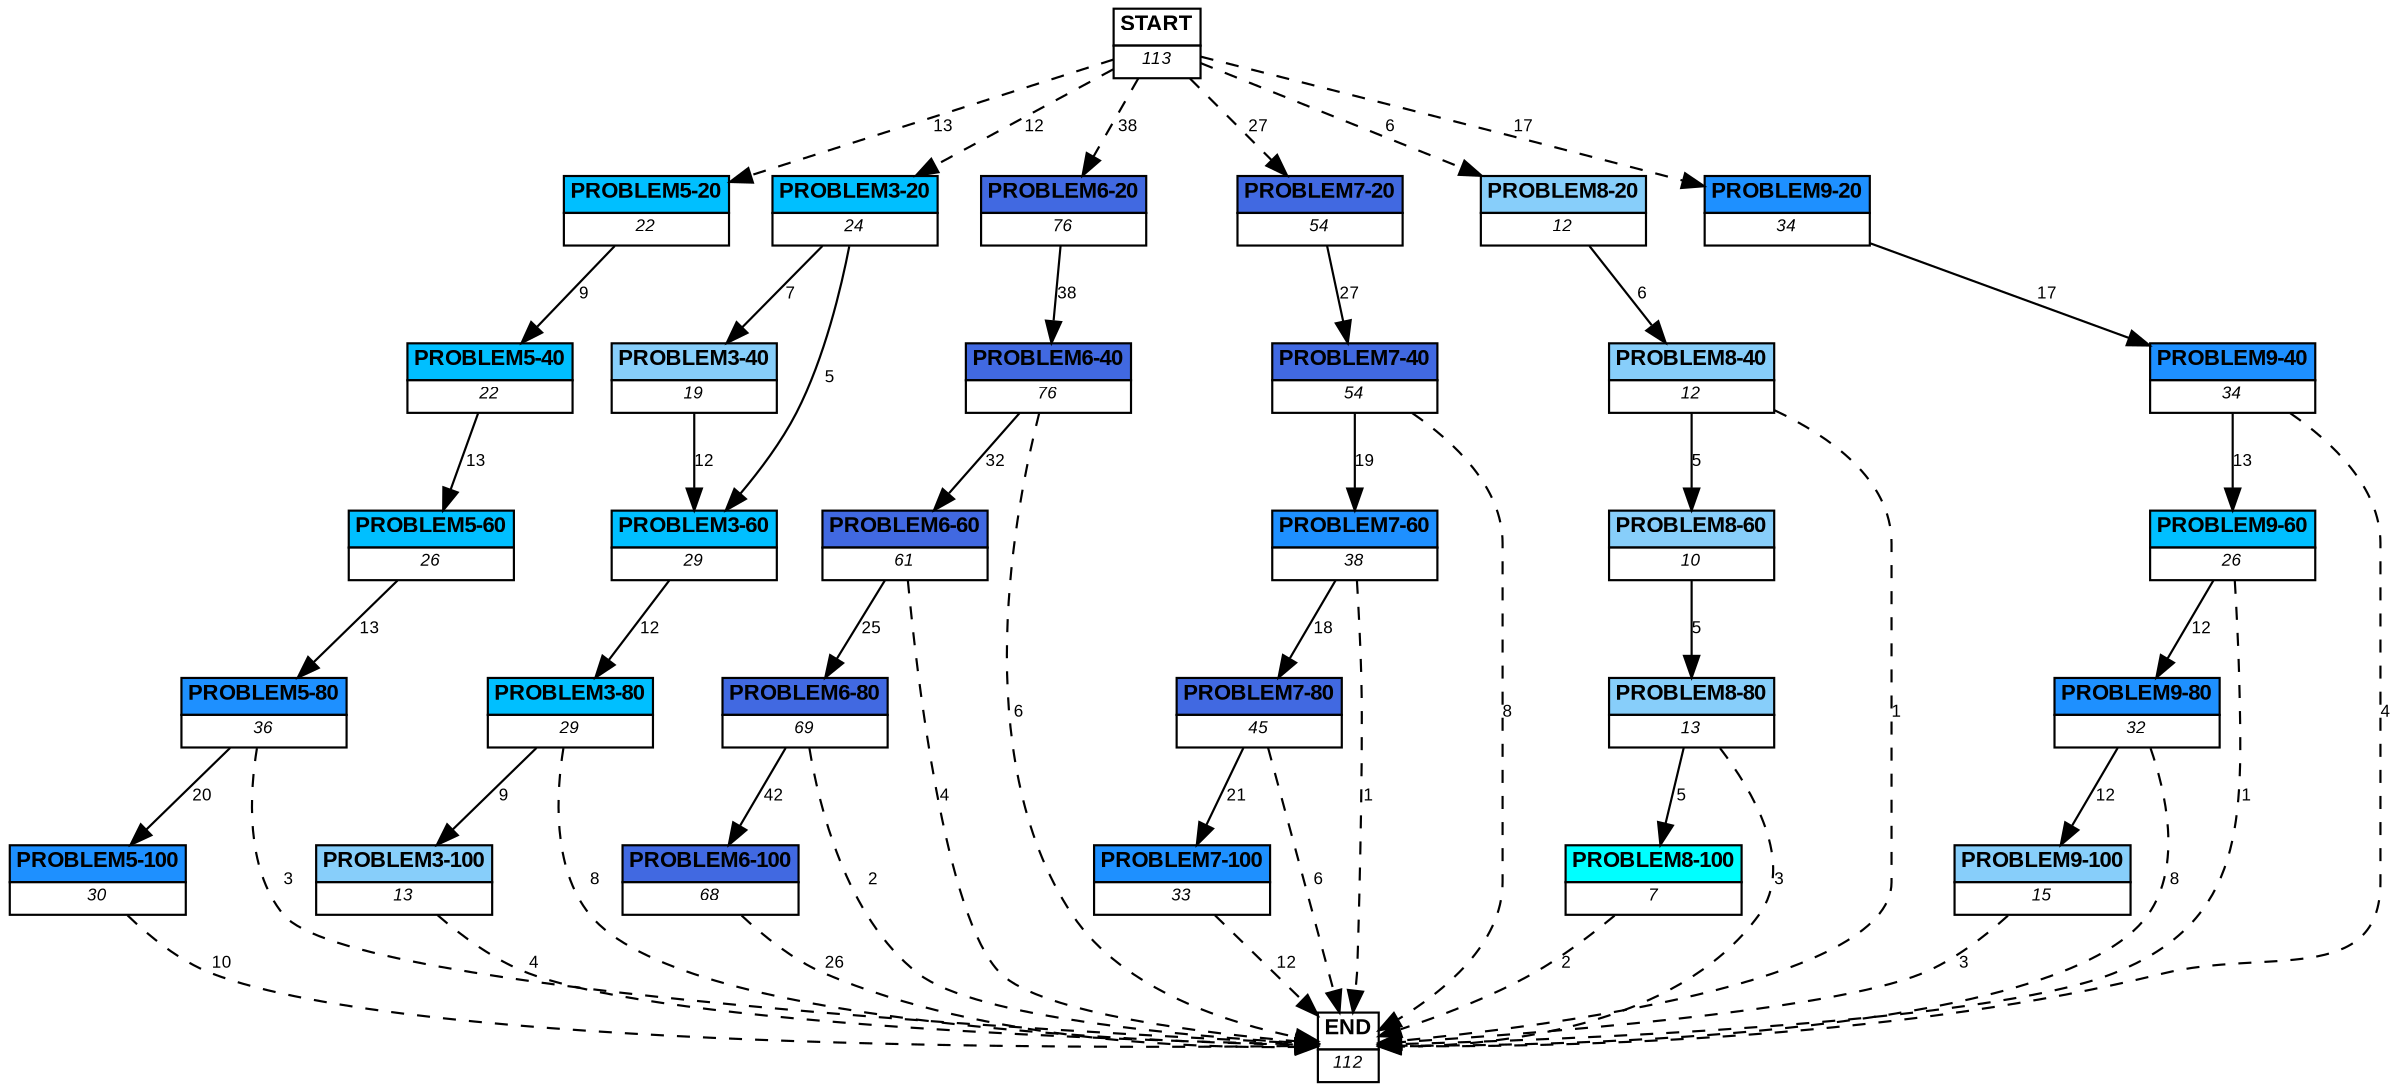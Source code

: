 digraph graphname {
	dpi = 150
	size="16,11!";
	margin = 0;
"PROBLEM5-20" [shape=plain, label=<<table border="0" cellborder="1" cellspacing="0"><tr><td bgcolor="deepskyblue"><FONT face="Arial" POINT-SIZE="10"><b>PROBLEM5-20</b></FONT></td></tr><tr><td bgcolor="white"><FONT face="Arial" POINT-SIZE="8"><i>22</i></FONT></td></tr></table>>]
"PROBLEM5-40" [shape=plain, label=<<table border="0" cellborder="1" cellspacing="0"><tr><td bgcolor="deepskyblue"><FONT face="Arial" POINT-SIZE="10"><b>PROBLEM5-40</b></FONT></td></tr><tr><td bgcolor="white"><FONT face="Arial" POINT-SIZE="8"><i>22</i></FONT></td></tr></table>>]
"PROBLEM5-60" [shape=plain, label=<<table border="0" cellborder="1" cellspacing="0"><tr><td bgcolor="deepskyblue"><FONT face="Arial" POINT-SIZE="10"><b>PROBLEM5-60</b></FONT></td></tr><tr><td bgcolor="white"><FONT face="Arial" POINT-SIZE="8"><i>26</i></FONT></td></tr></table>>]
"PROBLEM5-80" [shape=plain, label=<<table border="0" cellborder="1" cellspacing="0"><tr><td bgcolor="dodgerblue"><FONT face="Arial" POINT-SIZE="10"><b>PROBLEM5-80</b></FONT></td></tr><tr><td bgcolor="white"><FONT face="Arial" POINT-SIZE="8"><i>36</i></FONT></td></tr></table>>]
"PROBLEM5-100" [shape=plain, label=<<table border="0" cellborder="1" cellspacing="0"><tr><td bgcolor="dodgerblue"><FONT face="Arial" POINT-SIZE="10"><b>PROBLEM5-100</b></FONT></td></tr><tr><td bgcolor="white"><FONT face="Arial" POINT-SIZE="8"><i>30</i></FONT></td></tr></table>>]
"PROBLEM3-20" [shape=plain, label=<<table border="0" cellborder="1" cellspacing="0"><tr><td bgcolor="deepskyblue"><FONT face="Arial" POINT-SIZE="10"><b>PROBLEM3-20</b></FONT></td></tr><tr><td bgcolor="white"><FONT face="Arial" POINT-SIZE="8"><i>24</i></FONT></td></tr></table>>]
"PROBLEM3-40" [shape=plain, label=<<table border="0" cellborder="1" cellspacing="0"><tr><td bgcolor="lightskyblue"><FONT face="Arial" POINT-SIZE="10"><b>PROBLEM3-40</b></FONT></td></tr><tr><td bgcolor="white"><FONT face="Arial" POINT-SIZE="8"><i>19</i></FONT></td></tr></table>>]
"PROBLEM3-60" [shape=plain, label=<<table border="0" cellborder="1" cellspacing="0"><tr><td bgcolor="deepskyblue"><FONT face="Arial" POINT-SIZE="10"><b>PROBLEM3-60</b></FONT></td></tr><tr><td bgcolor="white"><FONT face="Arial" POINT-SIZE="8"><i>29</i></FONT></td></tr></table>>]
"PROBLEM3-80" [shape=plain, label=<<table border="0" cellborder="1" cellspacing="0"><tr><td bgcolor="deepskyblue"><FONT face="Arial" POINT-SIZE="10"><b>PROBLEM3-80</b></FONT></td></tr><tr><td bgcolor="white"><FONT face="Arial" POINT-SIZE="8"><i>29</i></FONT></td></tr></table>>]
"PROBLEM3-100" [shape=plain, label=<<table border="0" cellborder="1" cellspacing="0"><tr><td bgcolor="lightskyblue"><FONT face="Arial" POINT-SIZE="10"><b>PROBLEM3-100</b></FONT></td></tr><tr><td bgcolor="white"><FONT face="Arial" POINT-SIZE="8"><i>13</i></FONT></td></tr></table>>]
"PROBLEM6-20" [shape=plain, label=<<table border="0" cellborder="1" cellspacing="0"><tr><td bgcolor="royalblue"><FONT face="Arial" POINT-SIZE="10"><b>PROBLEM6-20</b></FONT></td></tr><tr><td bgcolor="white"><FONT face="Arial" POINT-SIZE="8"><i>76</i></FONT></td></tr></table>>]
"PROBLEM6-40" [shape=plain, label=<<table border="0" cellborder="1" cellspacing="0"><tr><td bgcolor="royalblue"><FONT face="Arial" POINT-SIZE="10"><b>PROBLEM6-40</b></FONT></td></tr><tr><td bgcolor="white"><FONT face="Arial" POINT-SIZE="8"><i>76</i></FONT></td></tr></table>>]
"PROBLEM6-60" [shape=plain, label=<<table border="0" cellborder="1" cellspacing="0"><tr><td bgcolor="royalblue"><FONT face="Arial" POINT-SIZE="10"><b>PROBLEM6-60</b></FONT></td></tr><tr><td bgcolor="white"><FONT face="Arial" POINT-SIZE="8"><i>61</i></FONT></td></tr></table>>]
"PROBLEM6-80" [shape=plain, label=<<table border="0" cellborder="1" cellspacing="0"><tr><td bgcolor="royalblue"><FONT face="Arial" POINT-SIZE="10"><b>PROBLEM6-80</b></FONT></td></tr><tr><td bgcolor="white"><FONT face="Arial" POINT-SIZE="8"><i>69</i></FONT></td></tr></table>>]
"PROBLEM6-100" [shape=plain, label=<<table border="0" cellborder="1" cellspacing="0"><tr><td bgcolor="royalblue"><FONT face="Arial" POINT-SIZE="10"><b>PROBLEM6-100</b></FONT></td></tr><tr><td bgcolor="white"><FONT face="Arial" POINT-SIZE="8"><i>68</i></FONT></td></tr></table>>]
"PROBLEM7-20" [shape=plain, label=<<table border="0" cellborder="1" cellspacing="0"><tr><td bgcolor="royalblue"><FONT face="Arial" POINT-SIZE="10"><b>PROBLEM7-20</b></FONT></td></tr><tr><td bgcolor="white"><FONT face="Arial" POINT-SIZE="8"><i>54</i></FONT></td></tr></table>>]
"PROBLEM7-40" [shape=plain, label=<<table border="0" cellborder="1" cellspacing="0"><tr><td bgcolor="royalblue"><FONT face="Arial" POINT-SIZE="10"><b>PROBLEM7-40</b></FONT></td></tr><tr><td bgcolor="white"><FONT face="Arial" POINT-SIZE="8"><i>54</i></FONT></td></tr></table>>]
"PROBLEM7-60" [shape=plain, label=<<table border="0" cellborder="1" cellspacing="0"><tr><td bgcolor="dodgerblue"><FONT face="Arial" POINT-SIZE="10"><b>PROBLEM7-60</b></FONT></td></tr><tr><td bgcolor="white"><FONT face="Arial" POINT-SIZE="8"><i>38</i></FONT></td></tr></table>>]
"PROBLEM7-80" [shape=plain, label=<<table border="0" cellborder="1" cellspacing="0"><tr><td bgcolor="royalblue"><FONT face="Arial" POINT-SIZE="10"><b>PROBLEM7-80</b></FONT></td></tr><tr><td bgcolor="white"><FONT face="Arial" POINT-SIZE="8"><i>45</i></FONT></td></tr></table>>]
"PROBLEM7-100" [shape=plain, label=<<table border="0" cellborder="1" cellspacing="0"><tr><td bgcolor="dodgerblue"><FONT face="Arial" POINT-SIZE="10"><b>PROBLEM7-100</b></FONT></td></tr><tr><td bgcolor="white"><FONT face="Arial" POINT-SIZE="8"><i>33</i></FONT></td></tr></table>>]
"PROBLEM8-20" [shape=plain, label=<<table border="0" cellborder="1" cellspacing="0"><tr><td bgcolor="lightskyblue"><FONT face="Arial" POINT-SIZE="10"><b>PROBLEM8-20</b></FONT></td></tr><tr><td bgcolor="white"><FONT face="Arial" POINT-SIZE="8"><i>12</i></FONT></td></tr></table>>]
"PROBLEM8-40" [shape=plain, label=<<table border="0" cellborder="1" cellspacing="0"><tr><td bgcolor="lightskyblue"><FONT face="Arial" POINT-SIZE="10"><b>PROBLEM8-40</b></FONT></td></tr><tr><td bgcolor="white"><FONT face="Arial" POINT-SIZE="8"><i>12</i></FONT></td></tr></table>>]
"PROBLEM8-60" [shape=plain, label=<<table border="0" cellborder="1" cellspacing="0"><tr><td bgcolor="lightskyblue"><FONT face="Arial" POINT-SIZE="10"><b>PROBLEM8-60</b></FONT></td></tr><tr><td bgcolor="white"><FONT face="Arial" POINT-SIZE="8"><i>10</i></FONT></td></tr></table>>]
"PROBLEM8-80" [shape=plain, label=<<table border="0" cellborder="1" cellspacing="0"><tr><td bgcolor="lightskyblue"><FONT face="Arial" POINT-SIZE="10"><b>PROBLEM8-80</b></FONT></td></tr><tr><td bgcolor="white"><FONT face="Arial" POINT-SIZE="8"><i>13</i></FONT></td></tr></table>>]
"PROBLEM8-100" [shape=plain, label=<<table border="0" cellborder="1" cellspacing="0"><tr><td bgcolor="aqua"><FONT face="Arial" POINT-SIZE="10"><b>PROBLEM8-100</b></FONT></td></tr><tr><td bgcolor="white"><FONT face="Arial" POINT-SIZE="8"><i>7</i></FONT></td></tr></table>>]
"PROBLEM9-20" [shape=plain, label=<<table border="0" cellborder="1" cellspacing="0"><tr><td bgcolor="dodgerblue"><FONT face="Arial" POINT-SIZE="10"><b>PROBLEM9-20</b></FONT></td></tr><tr><td bgcolor="white"><FONT face="Arial" POINT-SIZE="8"><i>34</i></FONT></td></tr></table>>]
"PROBLEM9-40" [shape=plain, label=<<table border="0" cellborder="1" cellspacing="0"><tr><td bgcolor="dodgerblue"><FONT face="Arial" POINT-SIZE="10"><b>PROBLEM9-40</b></FONT></td></tr><tr><td bgcolor="white"><FONT face="Arial" POINT-SIZE="8"><i>34</i></FONT></td></tr></table>>]
"PROBLEM9-60" [shape=plain, label=<<table border="0" cellborder="1" cellspacing="0"><tr><td bgcolor="deepskyblue"><FONT face="Arial" POINT-SIZE="10"><b>PROBLEM9-60</b></FONT></td></tr><tr><td bgcolor="white"><FONT face="Arial" POINT-SIZE="8"><i>26</i></FONT></td></tr></table>>]
"PROBLEM9-80" [shape=plain, label=<<table border="0" cellborder="1" cellspacing="0"><tr><td bgcolor="dodgerblue"><FONT face="Arial" POINT-SIZE="10"><b>PROBLEM9-80</b></FONT></td></tr><tr><td bgcolor="white"><FONT face="Arial" POINT-SIZE="8"><i>32</i></FONT></td></tr></table>>]
"PROBLEM9-100" [shape=plain, label=<<table border="0" cellborder="1" cellspacing="0"><tr><td bgcolor="lightskyblue"><FONT face="Arial" POINT-SIZE="10"><b>PROBLEM9-100</b></FONT></td></tr><tr><td bgcolor="white"><FONT face="Arial" POINT-SIZE="8"><i>15</i></FONT></td></tr></table>>]
"START" [shape=plain, label=<<table border="0" cellborder="1" cellspacing="0"><tr><td bgcolor="white"><FONT face="Arial" POINT-SIZE="10"><b>START</b></FONT></td></tr><tr><td bgcolor="white"><FONT face="Arial" POINT-SIZE="8"><i>113</i></FONT></td></tr></table>>]
"END" [shape=plain, label=<<table border="0" cellborder="1" cellspacing="0"><tr><td bgcolor="white"><FONT face="Arial" POINT-SIZE="10"><b>END</b></FONT></td></tr><tr><td bgcolor="white"><FONT face="Arial" POINT-SIZE="8"><i>112</i></FONT></td></tr></table>>]
"PROBLEM5-20" -> "PROBLEM5-40" [ label ="9" labelfloat=false fontname="Arial" fontsize=8]
"PROBLEM5-40" -> "PROBLEM5-60" [ label ="13" labelfloat=false fontname="Arial" fontsize=8]
"PROBLEM5-60" -> "PROBLEM5-80" [ label ="13" labelfloat=false fontname="Arial" fontsize=8]
"PROBLEM5-80" -> "PROBLEM5-100" [ label ="20" labelfloat=false fontname="Arial" fontsize=8]
"PROBLEM5-80" -> "END" [ style = dashed label ="3" labelfloat=false fontname="Arial" fontsize=8]
"PROBLEM5-100" -> "END" [ style = dashed label ="10" labelfloat=false fontname="Arial" fontsize=8]
"PROBLEM3-20" -> "PROBLEM3-40" [ label ="7" labelfloat=false fontname="Arial" fontsize=8]
"PROBLEM3-20" -> "PROBLEM3-60" [ label ="5" labelfloat=false fontname="Arial" fontsize=8]
"PROBLEM3-40" -> "PROBLEM3-60" [ label ="12" labelfloat=false fontname="Arial" fontsize=8]
"PROBLEM3-60" -> "PROBLEM3-80" [ label ="12" labelfloat=false fontname="Arial" fontsize=8]
"PROBLEM3-80" -> "PROBLEM3-100" [ label ="9" labelfloat=false fontname="Arial" fontsize=8]
"PROBLEM3-80" -> "END" [ style = dashed label ="8" labelfloat=false fontname="Arial" fontsize=8]
"PROBLEM3-100" -> "END" [ style = dashed label ="4" labelfloat=false fontname="Arial" fontsize=8]
"PROBLEM6-20" -> "PROBLEM6-40" [ label ="38" labelfloat=false fontname="Arial" fontsize=8]
"PROBLEM6-40" -> "PROBLEM6-60" [ label ="32" labelfloat=false fontname="Arial" fontsize=8]
"PROBLEM6-40" -> "END" [ style = dashed label ="6" labelfloat=false fontname="Arial" fontsize=8]
"PROBLEM6-60" -> "PROBLEM6-80" [ label ="25" labelfloat=false fontname="Arial" fontsize=8]
"PROBLEM6-60" -> "END" [ style = dashed label ="4" labelfloat=false fontname="Arial" fontsize=8]
"PROBLEM6-80" -> "PROBLEM6-100" [ label ="42" labelfloat=false fontname="Arial" fontsize=8]
"PROBLEM6-80" -> "END" [ style = dashed label ="2" labelfloat=false fontname="Arial" fontsize=8]
"PROBLEM6-100" -> "END" [ style = dashed label ="26" labelfloat=false fontname="Arial" fontsize=8]
"PROBLEM7-20" -> "PROBLEM7-40" [ label ="27" labelfloat=false fontname="Arial" fontsize=8]
"PROBLEM7-40" -> "PROBLEM7-60" [ label ="19" labelfloat=false fontname="Arial" fontsize=8]
"PROBLEM7-40" -> "END" [ style = dashed label ="8" labelfloat=false fontname="Arial" fontsize=8]
"PROBLEM7-60" -> "PROBLEM7-80" [ label ="18" labelfloat=false fontname="Arial" fontsize=8]
"PROBLEM7-60" -> "END" [ style = dashed label ="1" labelfloat=false fontname="Arial" fontsize=8]
"PROBLEM7-80" -> "PROBLEM7-100" [ label ="21" labelfloat=false fontname="Arial" fontsize=8]
"PROBLEM7-80" -> "END" [ style = dashed label ="6" labelfloat=false fontname="Arial" fontsize=8]
"PROBLEM7-100" -> "END" [ style = dashed label ="12" labelfloat=false fontname="Arial" fontsize=8]
"PROBLEM8-20" -> "PROBLEM8-40" [ label ="6" labelfloat=false fontname="Arial" fontsize=8]
"PROBLEM8-40" -> "PROBLEM8-60" [ label ="5" labelfloat=false fontname="Arial" fontsize=8]
"PROBLEM8-40" -> "END" [ style = dashed label ="1" labelfloat=false fontname="Arial" fontsize=8]
"PROBLEM8-60" -> "PROBLEM8-80" [ label ="5" labelfloat=false fontname="Arial" fontsize=8]
"PROBLEM8-80" -> "PROBLEM8-100" [ label ="5" labelfloat=false fontname="Arial" fontsize=8]
"PROBLEM8-80" -> "END" [ style = dashed label ="3" labelfloat=false fontname="Arial" fontsize=8]
"PROBLEM8-100" -> "END" [ style = dashed label ="2" labelfloat=false fontname="Arial" fontsize=8]
"PROBLEM9-20" -> "PROBLEM9-40" [ label ="17" labelfloat=false fontname="Arial" fontsize=8]
"PROBLEM9-40" -> "PROBLEM9-60" [ label ="13" labelfloat=false fontname="Arial" fontsize=8]
"PROBLEM9-40" -> "END" [ style = dashed label ="4" labelfloat=false fontname="Arial" fontsize=8]
"PROBLEM9-60" -> "PROBLEM9-80" [ label ="12" labelfloat=false fontname="Arial" fontsize=8]
"PROBLEM9-60" -> "END" [ style = dashed label ="1" labelfloat=false fontname="Arial" fontsize=8]
"PROBLEM9-80" -> "PROBLEM9-100" [ label ="12" labelfloat=false fontname="Arial" fontsize=8]
"PROBLEM9-80" -> "END" [ style = dashed label ="8" labelfloat=false fontname="Arial" fontsize=8]
"PROBLEM9-100" -> "END" [ style = dashed label ="3" labelfloat=false fontname="Arial" fontsize=8]
"START" -> "PROBLEM5-20" [ style = dashed label ="13" labelfloat=false fontname="Arial" fontsize=8]
"START" -> "PROBLEM3-20" [ style = dashed label ="12" labelfloat=false fontname="Arial" fontsize=8]
"START" -> "PROBLEM6-20" [ style = dashed label ="38" labelfloat=false fontname="Arial" fontsize=8]
"START" -> "PROBLEM7-20" [ style = dashed label ="27" labelfloat=false fontname="Arial" fontsize=8]
"START" -> "PROBLEM8-20" [ style = dashed label ="6" labelfloat=false fontname="Arial" fontsize=8]
"START" -> "PROBLEM9-20" [ style = dashed label ="17" labelfloat=false fontname="Arial" fontsize=8]
}